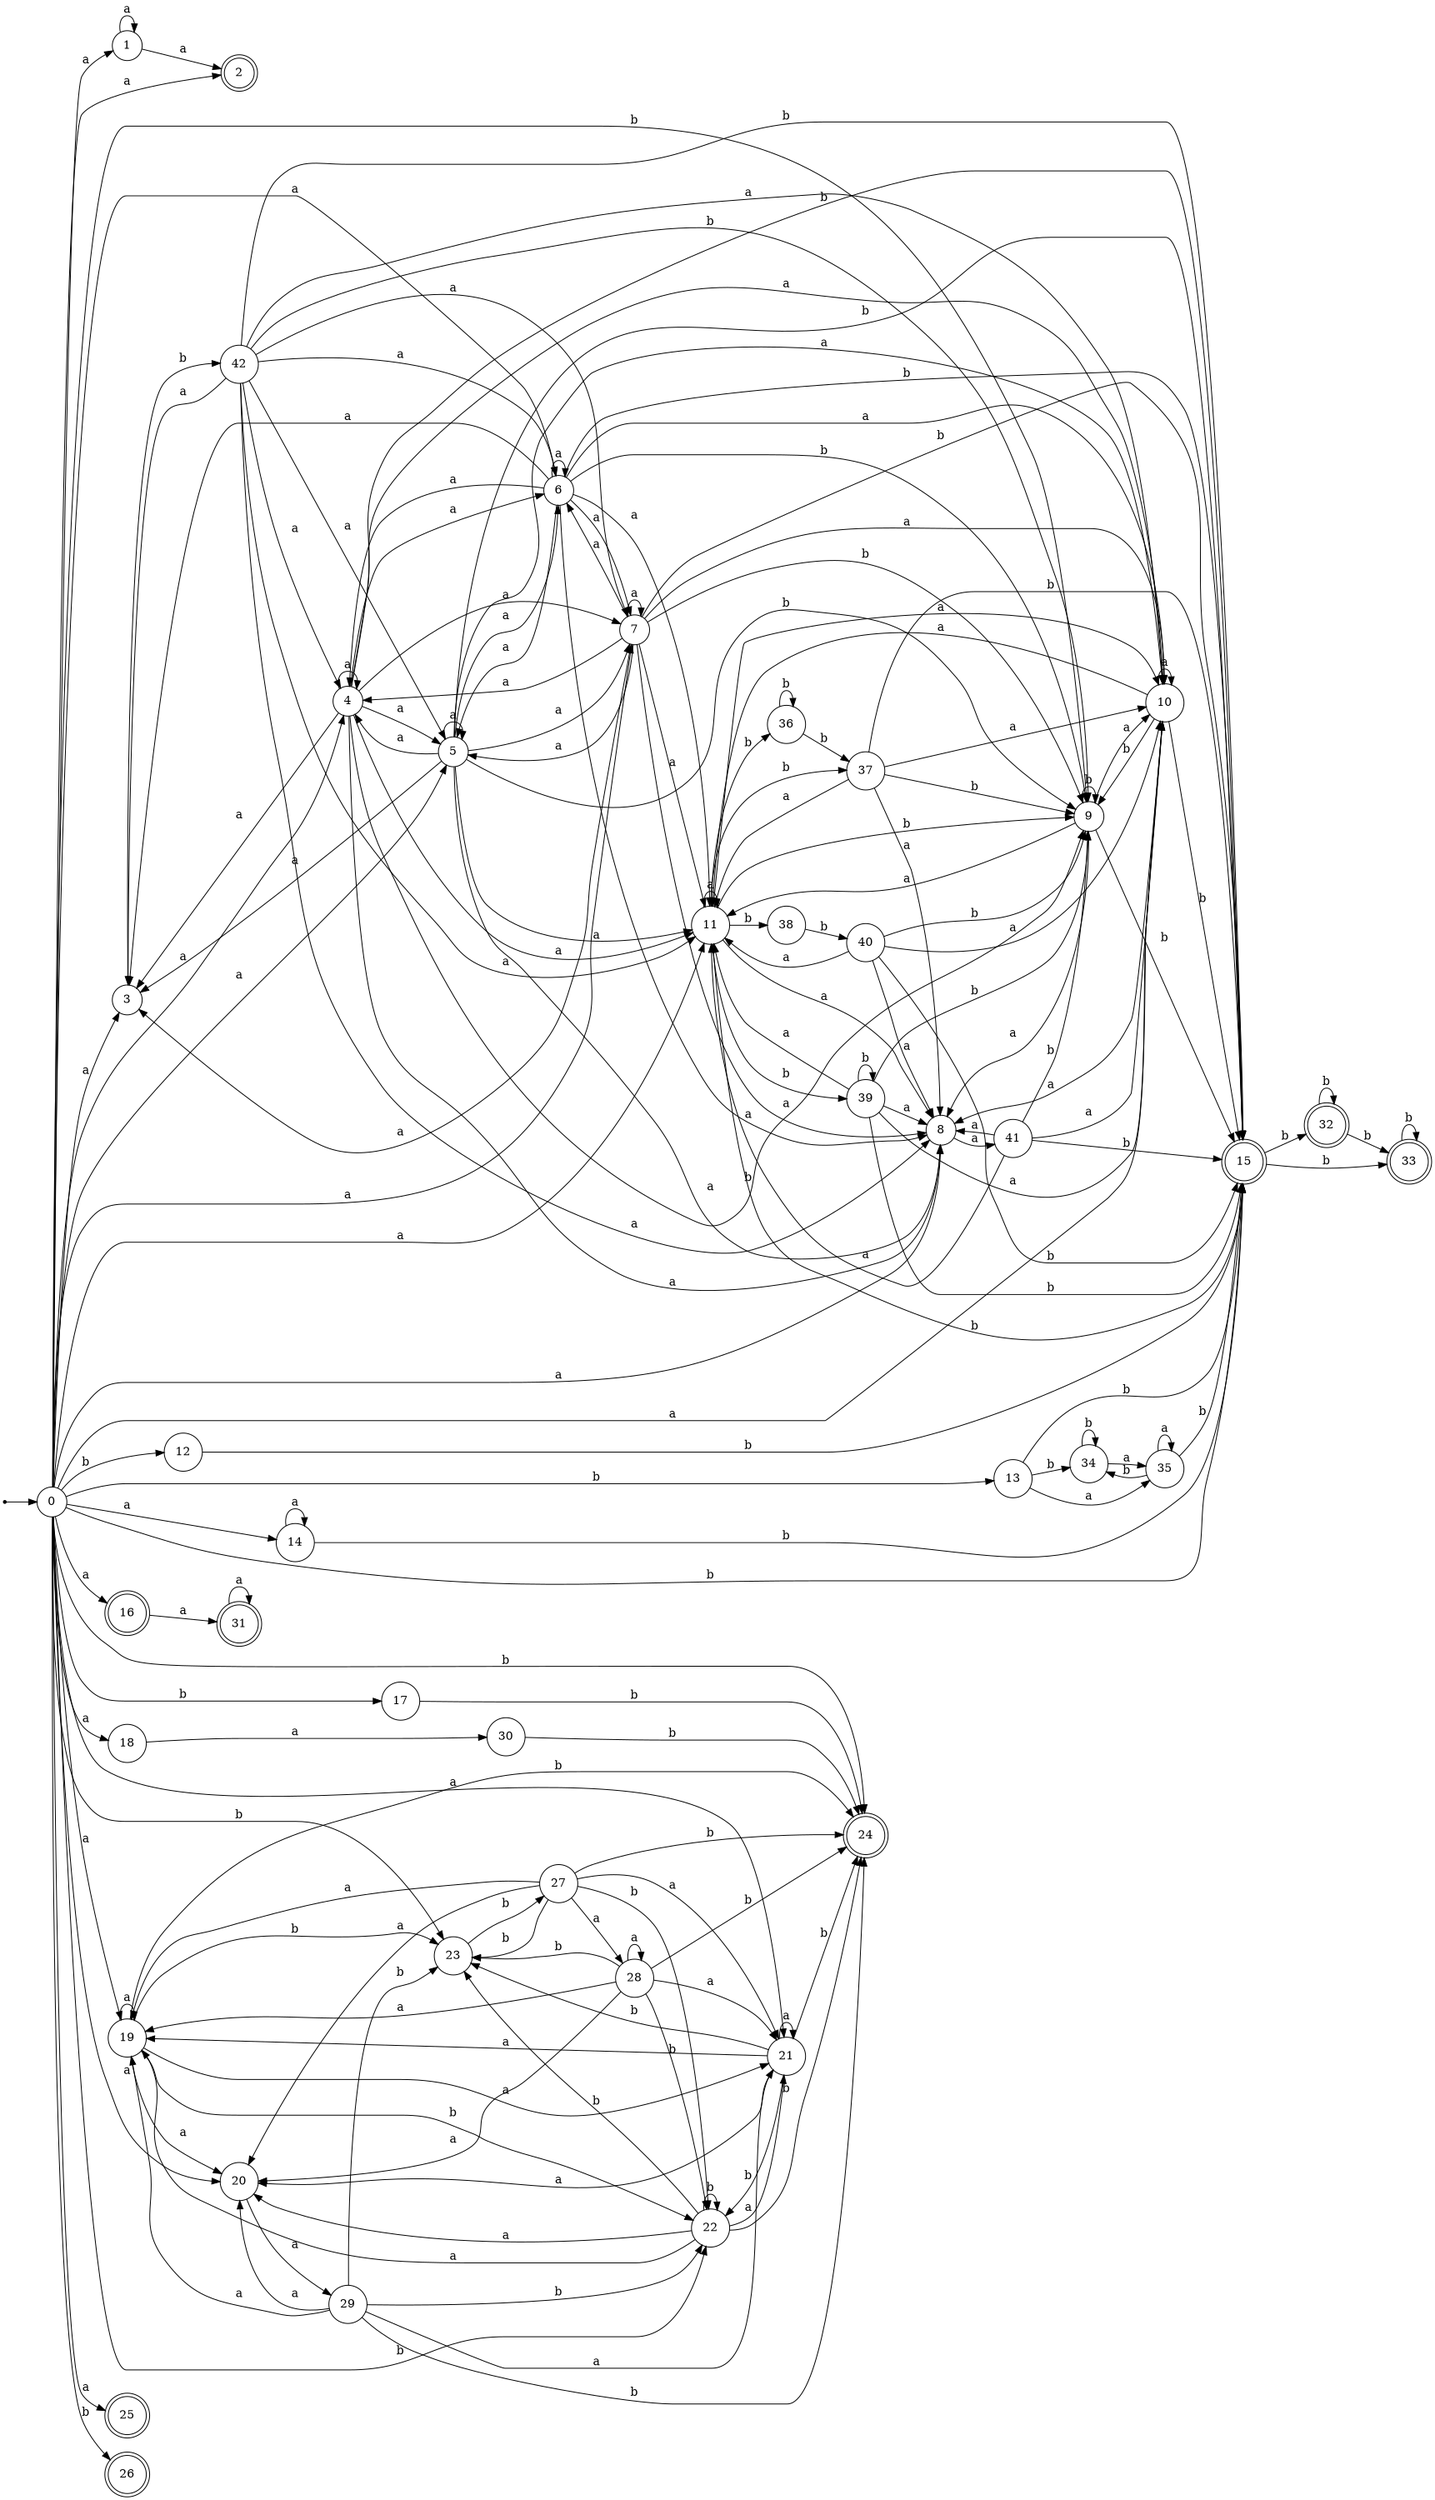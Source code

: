 digraph finite_state_machine {
rankdir=LR;
size="20,20";
node [shape = point]; "dummy0"
node [shape = circle]; "0";
"dummy0" -> "0";
node [shape = circle]; "1";
node [shape = doublecircle]; "2";node [shape = circle]; "3";
node [shape = circle]; "4";
node [shape = circle]; "5";
node [shape = circle]; "6";
node [shape = circle]; "7";
node [shape = circle]; "8";
node [shape = circle]; "9";
node [shape = circle]; "10";
node [shape = circle]; "11";
node [shape = circle]; "12";
node [shape = circle]; "13";
node [shape = circle]; "14";
node [shape = doublecircle]; "15";node [shape = doublecircle]; "16";node [shape = circle]; "17";
node [shape = circle]; "18";
node [shape = circle]; "19";
node [shape = circle]; "20";
node [shape = circle]; "21";
node [shape = circle]; "22";
node [shape = circle]; "23";
node [shape = doublecircle]; "24";node [shape = doublecircle]; "25";node [shape = doublecircle]; "26";node [shape = circle]; "27";
node [shape = circle]; "28";
node [shape = circle]; "29";
node [shape = circle]; "30";
node [shape = doublecircle]; "31";node [shape = doublecircle]; "32";node [shape = doublecircle]; "33";node [shape = circle]; "34";
node [shape = circle]; "35";
node [shape = circle]; "36";
node [shape = circle]; "37";
node [shape = circle]; "38";
node [shape = circle]; "39";
node [shape = circle]; "40";
node [shape = circle]; "41";
node [shape = circle]; "42";
"0" -> "1" [label = "a"];
 "0" -> "2" [label = "a"];
 "0" -> "3" [label = "a"];
 "0" -> "4" [label = "a"];
 "0" -> "5" [label = "a"];
 "0" -> "6" [label = "a"];
 "0" -> "7" [label = "a"];
 "0" -> "8" [label = "a"];
 "0" -> "10" [label = "a"];
 "0" -> "11" [label = "a"];
 "0" -> "14" [label = "a"];
 "0" -> "16" [label = "a"];
 "0" -> "18" [label = "a"];
 "0" -> "19" [label = "a"];
 "0" -> "20" [label = "a"];
 "0" -> "21" [label = "a"];
 "0" -> "25" [label = "a"];
 "0" -> "9" [label = "b"];
 "0" -> "12" [label = "b"];
 "0" -> "13" [label = "b"];
 "0" -> "15" [label = "b"];
 "0" -> "17" [label = "b"];
 "0" -> "22" [label = "b"];
 "0" -> "23" [label = "b"];
 "0" -> "24" [label = "b"];
 "0" -> "26" [label = "b"];
 "23" -> "27" [label = "b"];
 "27" -> "24" [label = "b"];
 "27" -> "22" [label = "b"];
 "27" -> "23" [label = "b"];
 "27" -> "21" [label = "a"];
 "27" -> "19" [label = "a"];
 "27" -> "28" [label = "a"];
 "27" -> "20" [label = "a"];
 "28" -> "21" [label = "a"];
 "28" -> "19" [label = "a"];
 "28" -> "28" [label = "a"];
 "28" -> "20" [label = "a"];
 "28" -> "24" [label = "b"];
 "28" -> "22" [label = "b"];
 "28" -> "23" [label = "b"];
 "22" -> "24" [label = "b"];
 "22" -> "22" [label = "b"];
 "22" -> "23" [label = "b"];
 "22" -> "19" [label = "a"];
 "22" -> "20" [label = "a"];
 "22" -> "21" [label = "a"];
 "21" -> "19" [label = "a"];
 "21" -> "20" [label = "a"];
 "21" -> "21" [label = "a"];
 "21" -> "24" [label = "b"];
 "21" -> "22" [label = "b"];
 "21" -> "23" [label = "b"];
 "20" -> "29" [label = "a"];
 "29" -> "19" [label = "a"];
 "29" -> "20" [label = "a"];
 "29" -> "21" [label = "a"];
 "29" -> "24" [label = "b"];
 "29" -> "22" [label = "b"];
 "29" -> "23" [label = "b"];
 "19" -> "19" [label = "a"];
 "19" -> "20" [label = "a"];
 "19" -> "21" [label = "a"];
 "19" -> "24" [label = "b"];
 "19" -> "22" [label = "b"];
 "19" -> "23" [label = "b"];
 "18" -> "30" [label = "a"];
 "30" -> "24" [label = "b"];
 "17" -> "24" [label = "b"];
 "16" -> "31" [label = "a"];
 "31" -> "31" [label = "a"];
 "15" -> "32" [label = "b"];
 "15" -> "33" [label = "b"];
 "33" -> "33" [label = "b"];
 "32" -> "32" [label = "b"];
 "32" -> "33" [label = "b"];
 "14" -> "14" [label = "a"];
 "14" -> "15" [label = "b"];
 "13" -> "34" [label = "b"];
 "13" -> "15" [label = "b"];
 "13" -> "35" [label = "a"];
 "35" -> "35" [label = "a"];
 "35" -> "34" [label = "b"];
 "35" -> "15" [label = "b"];
 "34" -> "34" [label = "b"];
 "34" -> "35" [label = "a"];
 "12" -> "15" [label = "b"];
 "11" -> "8" [label = "a"];
 "11" -> "10" [label = "a"];
 "11" -> "11" [label = "a"];
 "11" -> "36" [label = "b"];
 "11" -> "37" [label = "b"];
 "11" -> "38" [label = "b"];
 "11" -> "39" [label = "b"];
 "11" -> "9" [label = "b"];
 "11" -> "15" [label = "b"];
 "39" -> "9" [label = "b"];
 "39" -> "15" [label = "b"];
 "39" -> "39" [label = "b"];
 "39" -> "8" [label = "a"];
 "39" -> "10" [label = "a"];
 "39" -> "11" [label = "a"];
 "38" -> "40" [label = "b"];
 "40" -> "8" [label = "a"];
 "40" -> "10" [label = "a"];
 "40" -> "11" [label = "a"];
 "40" -> "9" [label = "b"];
 "40" -> "15" [label = "b"];
 "37" -> "8" [label = "a"];
 "37" -> "10" [label = "a"];
 "37" -> "11" [label = "a"];
 "37" -> "9" [label = "b"];
 "37" -> "15" [label = "b"];
 "36" -> "36" [label = "b"];
 "36" -> "37" [label = "b"];
 "10" -> "8" [label = "a"];
 "10" -> "10" [label = "a"];
 "10" -> "11" [label = "a"];
 "10" -> "9" [label = "b"];
 "10" -> "15" [label = "b"];
 "9" -> "9" [label = "b"];
 "9" -> "15" [label = "b"];
 "9" -> "8" [label = "a"];
 "9" -> "10" [label = "a"];
 "9" -> "11" [label = "a"];
 "8" -> "41" [label = "a"];
 "41" -> "8" [label = "a"];
 "41" -> "10" [label = "a"];
 "41" -> "11" [label = "a"];
 "41" -> "9" [label = "b"];
 "41" -> "15" [label = "b"];
 "7" -> "3" [label = "a"];
 "7" -> "4" [label = "a"];
 "7" -> "5" [label = "a"];
 "7" -> "6" [label = "a"];
 "7" -> "7" [label = "a"];
 "7" -> "8" [label = "a"];
 "7" -> "10" [label = "a"];
 "7" -> "11" [label = "a"];
 "7" -> "9" [label = "b"];
 "7" -> "15" [label = "b"];
 "6" -> "3" [label = "a"];
 "6" -> "4" [label = "a"];
 "6" -> "5" [label = "a"];
 "6" -> "6" [label = "a"];
 "6" -> "7" [label = "a"];
 "6" -> "8" [label = "a"];
 "6" -> "10" [label = "a"];
 "6" -> "11" [label = "a"];
 "6" -> "9" [label = "b"];
 "6" -> "15" [label = "b"];
 "5" -> "3" [label = "a"];
 "5" -> "4" [label = "a"];
 "5" -> "5" [label = "a"];
 "5" -> "6" [label = "a"];
 "5" -> "7" [label = "a"];
 "5" -> "8" [label = "a"];
 "5" -> "10" [label = "a"];
 "5" -> "11" [label = "a"];
 "5" -> "9" [label = "b"];
 "5" -> "15" [label = "b"];
 "4" -> "3" [label = "a"];
 "4" -> "4" [label = "a"];
 "4" -> "5" [label = "a"];
 "4" -> "6" [label = "a"];
 "4" -> "7" [label = "a"];
 "4" -> "8" [label = "a"];
 "4" -> "10" [label = "a"];
 "4" -> "11" [label = "a"];
 "4" -> "9" [label = "b"];
 "4" -> "15" [label = "b"];
 "3" -> "42" [label = "b"];
 "42" -> "3" [label = "a"];
 "42" -> "4" [label = "a"];
 "42" -> "5" [label = "a"];
 "42" -> "6" [label = "a"];
 "42" -> "7" [label = "a"];
 "42" -> "8" [label = "a"];
 "42" -> "10" [label = "a"];
 "42" -> "11" [label = "a"];
 "42" -> "9" [label = "b"];
 "42" -> "15" [label = "b"];
 "1" -> "1" [label = "a"];
 "1" -> "2" [label = "a"];
 }
